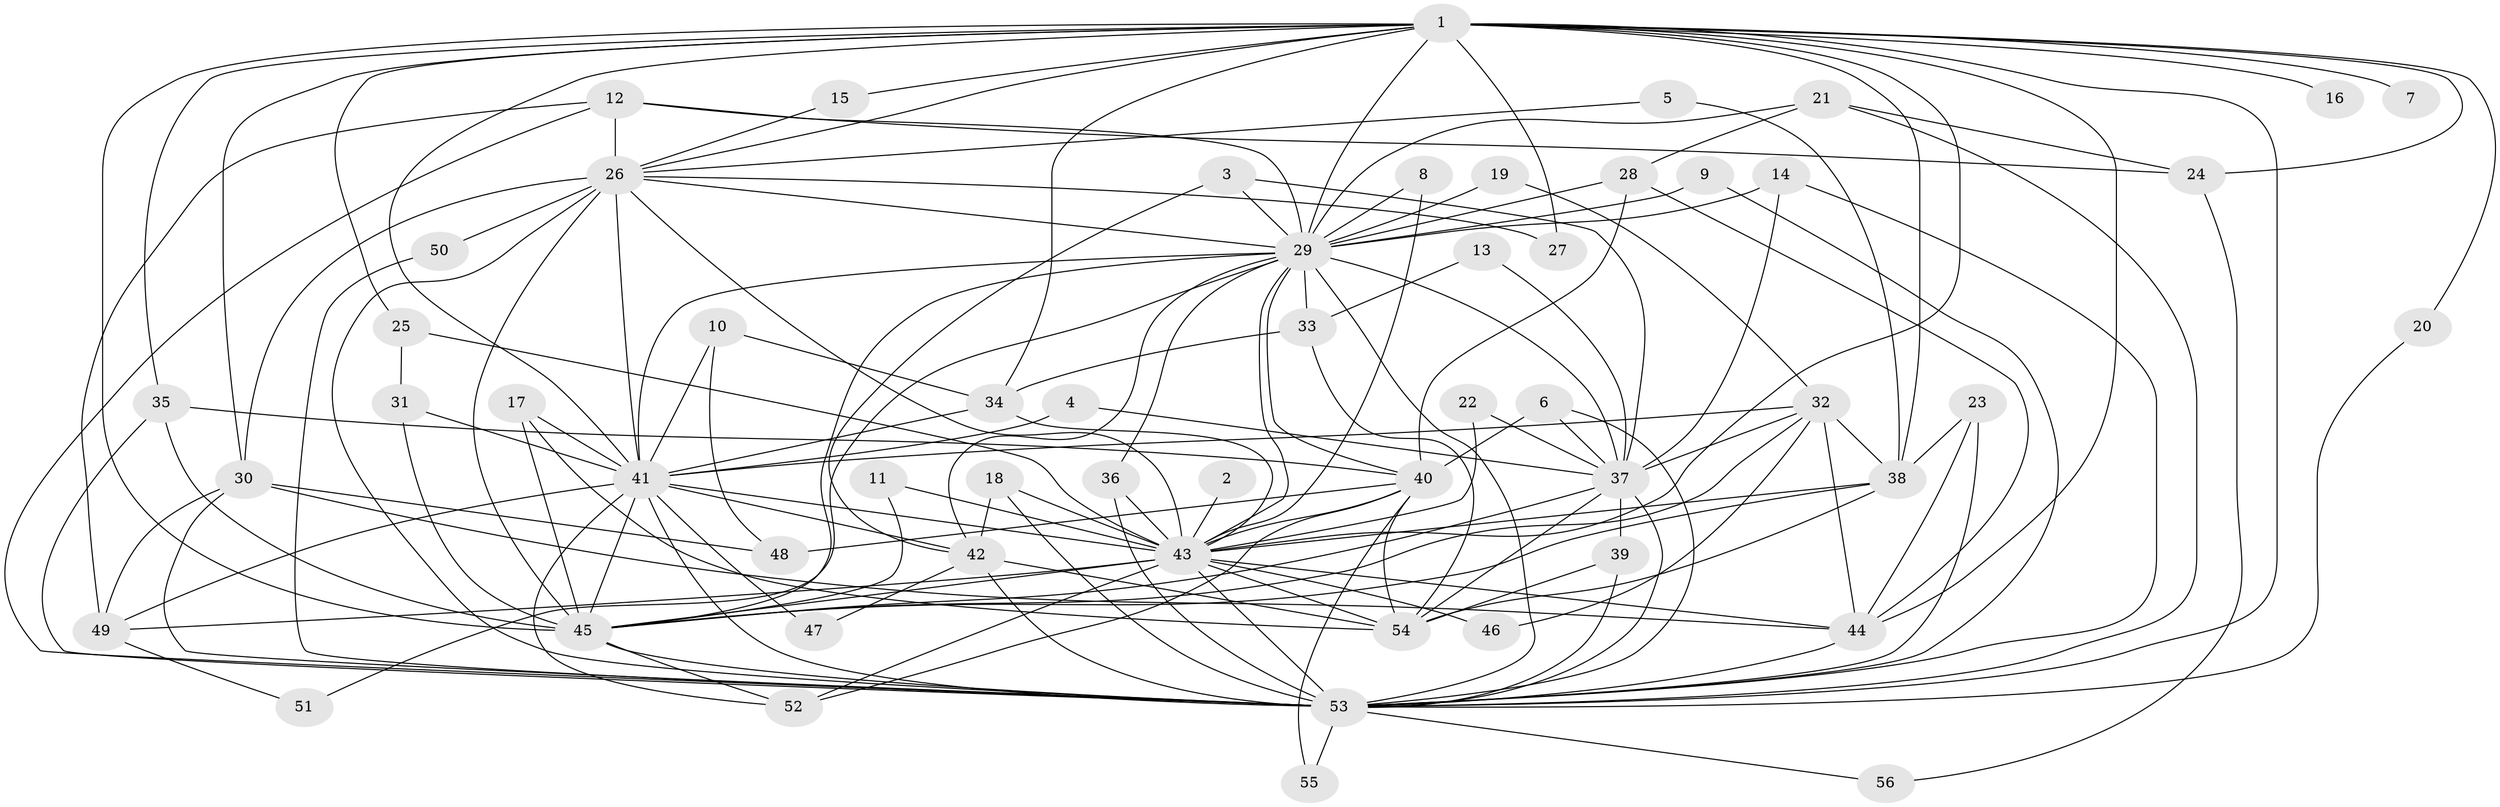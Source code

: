 // original degree distribution, {19: 0.018018018018018018, 17: 0.009009009009009009, 15: 0.009009009009009009, 24: 0.009009009009009009, 27: 0.018018018018018018, 16: 0.009009009009009009, 21: 0.009009009009009009, 11: 0.009009009009009009, 10: 0.009009009009009009, 4: 0.0990990990990991, 6: 0.018018018018018018, 3: 0.1891891891891892, 5: 0.04504504504504504, 7: 0.02702702702702703, 2: 0.5135135135135135, 9: 0.009009009009009009}
// Generated by graph-tools (version 1.1) at 2025/25/03/09/25 03:25:51]
// undirected, 56 vertices, 150 edges
graph export_dot {
graph [start="1"]
  node [color=gray90,style=filled];
  1;
  2;
  3;
  4;
  5;
  6;
  7;
  8;
  9;
  10;
  11;
  12;
  13;
  14;
  15;
  16;
  17;
  18;
  19;
  20;
  21;
  22;
  23;
  24;
  25;
  26;
  27;
  28;
  29;
  30;
  31;
  32;
  33;
  34;
  35;
  36;
  37;
  38;
  39;
  40;
  41;
  42;
  43;
  44;
  45;
  46;
  47;
  48;
  49;
  50;
  51;
  52;
  53;
  54;
  55;
  56;
  1 -- 7 [weight=2.0];
  1 -- 15 [weight=1.0];
  1 -- 16 [weight=1.0];
  1 -- 20 [weight=1.0];
  1 -- 24 [weight=1.0];
  1 -- 25 [weight=1.0];
  1 -- 26 [weight=2.0];
  1 -- 27 [weight=1.0];
  1 -- 29 [weight=2.0];
  1 -- 30 [weight=1.0];
  1 -- 34 [weight=2.0];
  1 -- 35 [weight=1.0];
  1 -- 38 [weight=1.0];
  1 -- 41 [weight=2.0];
  1 -- 43 [weight=3.0];
  1 -- 44 [weight=1.0];
  1 -- 45 [weight=4.0];
  1 -- 53 [weight=5.0];
  2 -- 43 [weight=1.0];
  3 -- 29 [weight=1.0];
  3 -- 37 [weight=1.0];
  3 -- 42 [weight=1.0];
  4 -- 37 [weight=1.0];
  4 -- 41 [weight=1.0];
  5 -- 26 [weight=1.0];
  5 -- 38 [weight=1.0];
  6 -- 37 [weight=1.0];
  6 -- 40 [weight=1.0];
  6 -- 53 [weight=1.0];
  8 -- 29 [weight=1.0];
  8 -- 43 [weight=1.0];
  9 -- 29 [weight=1.0];
  9 -- 53 [weight=1.0];
  10 -- 34 [weight=1.0];
  10 -- 41 [weight=1.0];
  10 -- 48 [weight=1.0];
  11 -- 43 [weight=1.0];
  11 -- 45 [weight=1.0];
  12 -- 24 [weight=1.0];
  12 -- 26 [weight=1.0];
  12 -- 29 [weight=1.0];
  12 -- 49 [weight=1.0];
  12 -- 53 [weight=1.0];
  13 -- 33 [weight=1.0];
  13 -- 37 [weight=1.0];
  14 -- 29 [weight=1.0];
  14 -- 37 [weight=1.0];
  14 -- 53 [weight=1.0];
  15 -- 26 [weight=1.0];
  17 -- 41 [weight=1.0];
  17 -- 45 [weight=1.0];
  17 -- 54 [weight=1.0];
  18 -- 42 [weight=1.0];
  18 -- 43 [weight=1.0];
  18 -- 53 [weight=1.0];
  19 -- 29 [weight=1.0];
  19 -- 32 [weight=1.0];
  20 -- 53 [weight=1.0];
  21 -- 24 [weight=1.0];
  21 -- 28 [weight=1.0];
  21 -- 29 [weight=1.0];
  21 -- 53 [weight=1.0];
  22 -- 37 [weight=1.0];
  22 -- 43 [weight=1.0];
  23 -- 38 [weight=1.0];
  23 -- 44 [weight=1.0];
  23 -- 53 [weight=2.0];
  24 -- 56 [weight=1.0];
  25 -- 31 [weight=1.0];
  25 -- 43 [weight=1.0];
  26 -- 27 [weight=1.0];
  26 -- 29 [weight=1.0];
  26 -- 30 [weight=2.0];
  26 -- 41 [weight=1.0];
  26 -- 43 [weight=1.0];
  26 -- 45 [weight=2.0];
  26 -- 50 [weight=1.0];
  26 -- 53 [weight=2.0];
  28 -- 29 [weight=1.0];
  28 -- 40 [weight=1.0];
  28 -- 44 [weight=1.0];
  29 -- 33 [weight=1.0];
  29 -- 36 [weight=1.0];
  29 -- 37 [weight=1.0];
  29 -- 40 [weight=1.0];
  29 -- 41 [weight=1.0];
  29 -- 42 [weight=1.0];
  29 -- 43 [weight=1.0];
  29 -- 45 [weight=3.0];
  29 -- 51 [weight=1.0];
  29 -- 53 [weight=2.0];
  30 -- 44 [weight=1.0];
  30 -- 48 [weight=1.0];
  30 -- 49 [weight=1.0];
  30 -- 53 [weight=1.0];
  31 -- 41 [weight=1.0];
  31 -- 45 [weight=1.0];
  32 -- 37 [weight=1.0];
  32 -- 38 [weight=1.0];
  32 -- 41 [weight=1.0];
  32 -- 44 [weight=1.0];
  32 -- 45 [weight=2.0];
  32 -- 46 [weight=1.0];
  33 -- 34 [weight=1.0];
  33 -- 54 [weight=2.0];
  34 -- 41 [weight=2.0];
  34 -- 43 [weight=1.0];
  35 -- 40 [weight=1.0];
  35 -- 45 [weight=1.0];
  35 -- 53 [weight=3.0];
  36 -- 43 [weight=1.0];
  36 -- 53 [weight=2.0];
  37 -- 39 [weight=2.0];
  37 -- 45 [weight=2.0];
  37 -- 53 [weight=1.0];
  37 -- 54 [weight=1.0];
  38 -- 43 [weight=1.0];
  38 -- 45 [weight=1.0];
  38 -- 54 [weight=1.0];
  39 -- 53 [weight=1.0];
  39 -- 54 [weight=1.0];
  40 -- 43 [weight=1.0];
  40 -- 48 [weight=1.0];
  40 -- 52 [weight=1.0];
  40 -- 54 [weight=1.0];
  40 -- 55 [weight=1.0];
  41 -- 42 [weight=1.0];
  41 -- 43 [weight=2.0];
  41 -- 45 [weight=2.0];
  41 -- 47 [weight=1.0];
  41 -- 49 [weight=1.0];
  41 -- 52 [weight=1.0];
  41 -- 53 [weight=3.0];
  42 -- 47 [weight=1.0];
  42 -- 53 [weight=1.0];
  42 -- 54 [weight=1.0];
  43 -- 44 [weight=1.0];
  43 -- 45 [weight=2.0];
  43 -- 46 [weight=1.0];
  43 -- 49 [weight=1.0];
  43 -- 52 [weight=1.0];
  43 -- 53 [weight=2.0];
  43 -- 54 [weight=1.0];
  44 -- 53 [weight=1.0];
  45 -- 52 [weight=1.0];
  45 -- 53 [weight=4.0];
  49 -- 51 [weight=1.0];
  50 -- 53 [weight=1.0];
  53 -- 55 [weight=1.0];
  53 -- 56 [weight=1.0];
}
